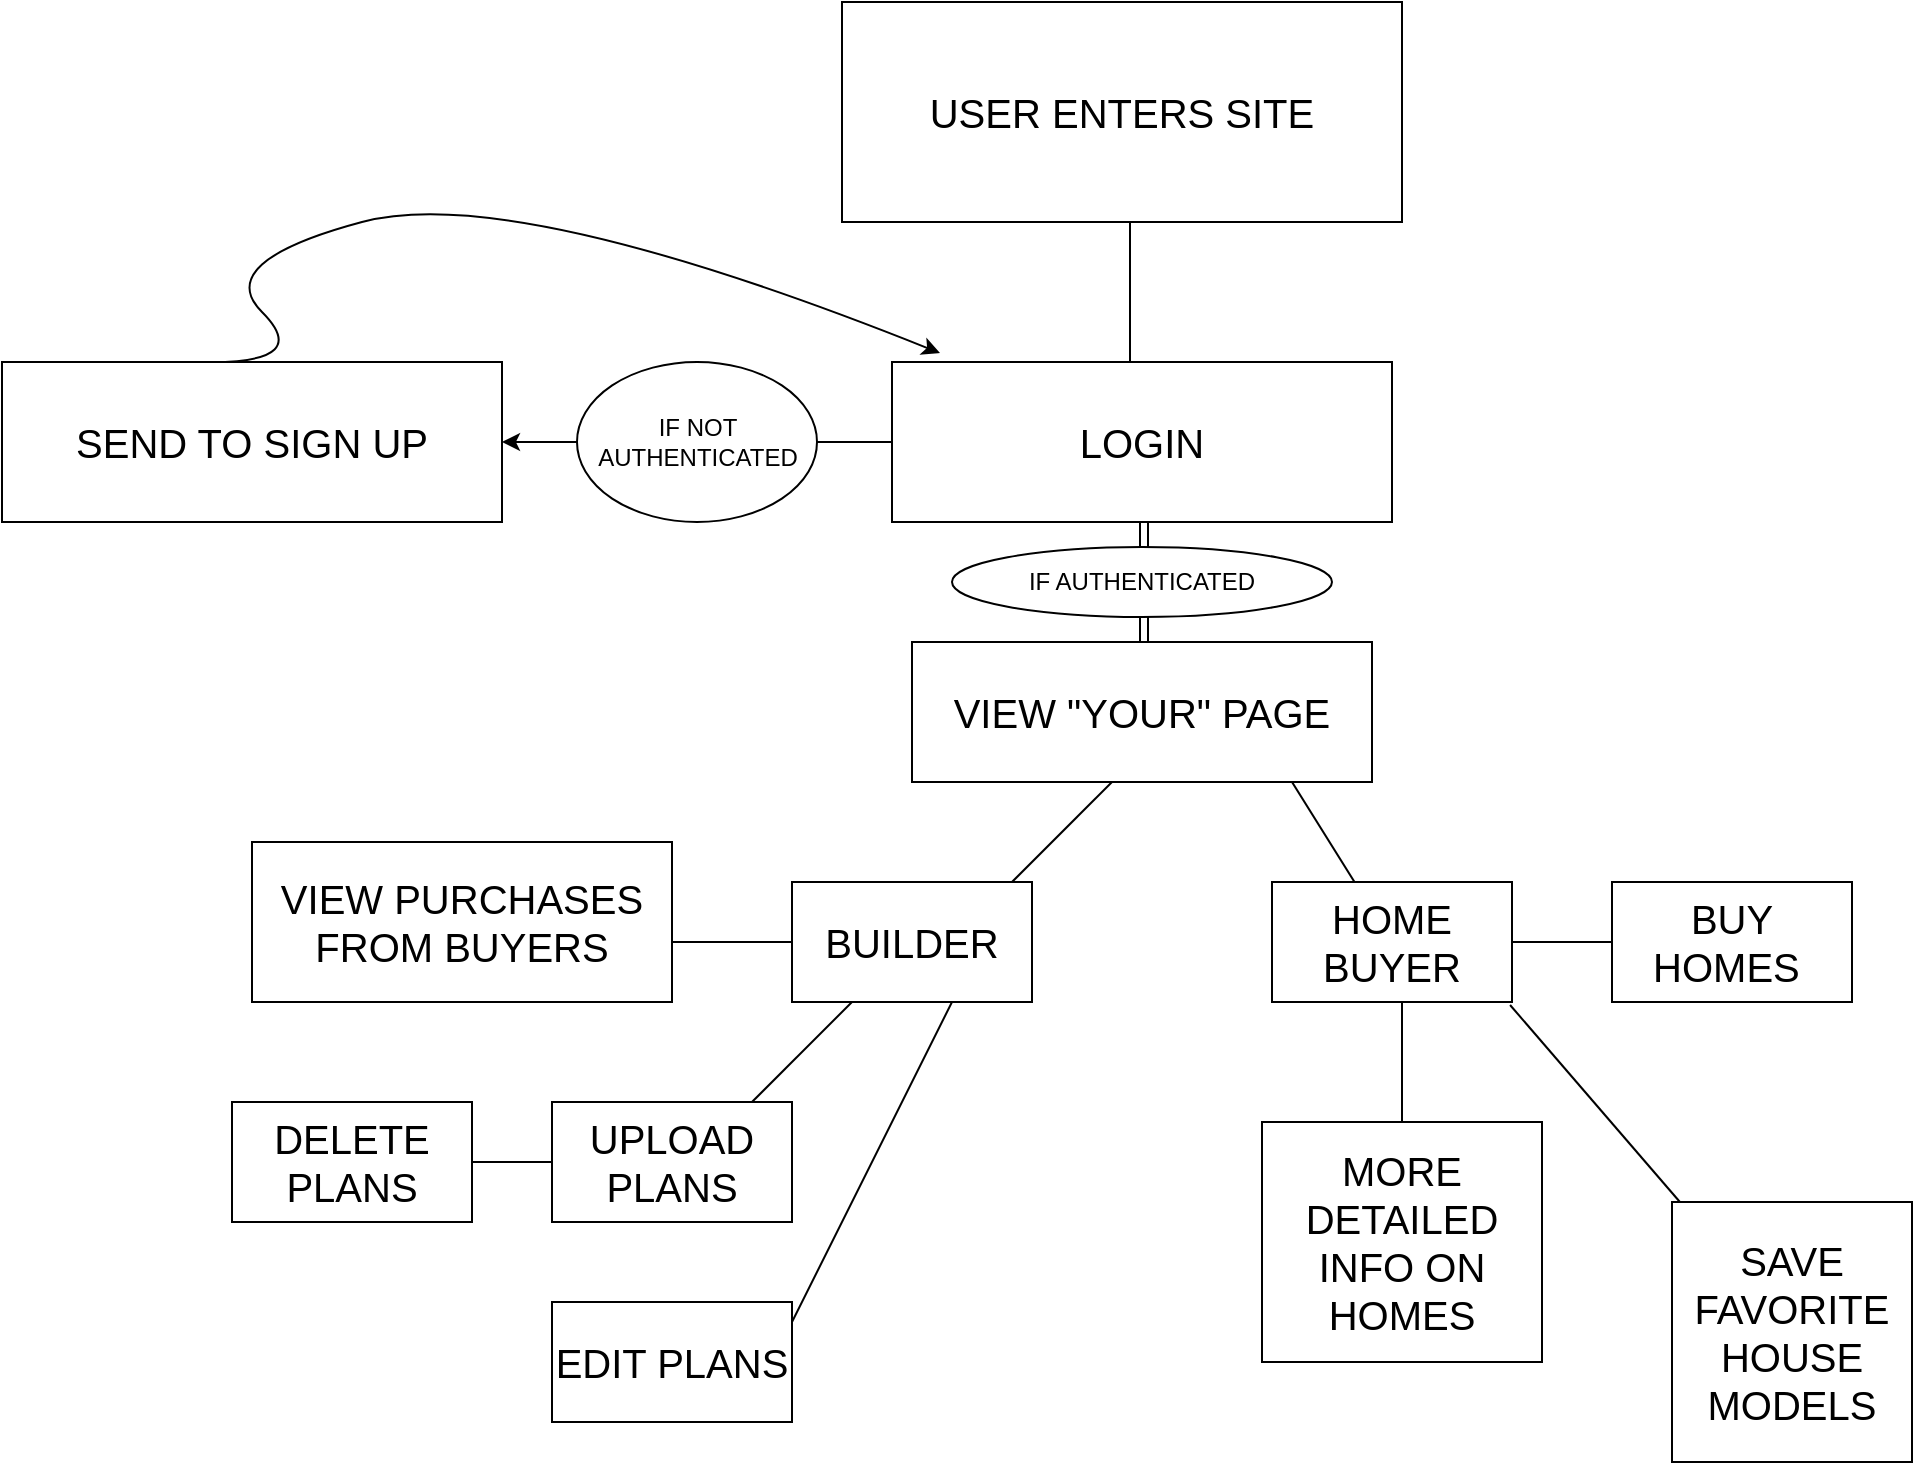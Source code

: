 <mxfile version="11.1.4" type="github"><diagram id="gZobO7Q6RyjMTPoG2T-3" name="Page-1"><mxGraphModel dx="2756" dy="1039" grid="1" gridSize="10" guides="1" tooltips="1" connect="1" arrows="1" fold="1" page="1" pageScale="1" pageWidth="850" pageHeight="1100" math="0" shadow="0"><root><mxCell id="0"/><mxCell id="1" parent="0"/><mxCell id="mjS4yeOpU14ngirmGCPI-2" value="&lt;font style=&quot;font-size: 20px&quot;&gt;USER ENTERS SITE&lt;/font&gt;" style="rounded=0;whiteSpace=wrap;html=1;" vertex="1" parent="1"><mxGeometry x="285" y="90" width="280" height="110" as="geometry"/></mxCell><mxCell id="mjS4yeOpU14ngirmGCPI-3" value="" style="endArrow=none;html=1;" edge="1" parent="1"><mxGeometry width="50" height="50" relative="1" as="geometry"><mxPoint x="429" y="270" as="sourcePoint"/><mxPoint x="429" y="200" as="targetPoint"/></mxGeometry></mxCell><mxCell id="mjS4yeOpU14ngirmGCPI-21" value="" style="edgeStyle=orthogonalEdgeStyle;rounded=0;orthogonalLoop=1;jettySize=auto;html=1;" edge="1" parent="1" source="mjS4yeOpU14ngirmGCPI-4" target="mjS4yeOpU14ngirmGCPI-20"><mxGeometry relative="1" as="geometry"/></mxCell><mxCell id="mjS4yeOpU14ngirmGCPI-4" value="&lt;font style=&quot;font-size: 20px&quot;&gt;LOGIN&lt;/font&gt;" style="rounded=0;whiteSpace=wrap;html=1;" vertex="1" parent="1"><mxGeometry x="310" y="270" width="250" height="80" as="geometry"/></mxCell><mxCell id="mjS4yeOpU14ngirmGCPI-20" value="&lt;font style=&quot;font-size: 20px&quot;&gt;SEND TO SIGN UP&lt;/font&gt;" style="rounded=0;whiteSpace=wrap;html=1;" vertex="1" parent="1"><mxGeometry x="-135" y="270" width="250" height="80" as="geometry"/></mxCell><mxCell id="mjS4yeOpU14ngirmGCPI-5" value="" style="shape=link;html=1;" edge="1" parent="1"><mxGeometry width="50" height="50" relative="1" as="geometry"><mxPoint x="436" y="410" as="sourcePoint"/><mxPoint x="436" y="350" as="targetPoint"/></mxGeometry></mxCell><mxCell id="mjS4yeOpU14ngirmGCPI-6" value="&lt;font style=&quot;font-size: 20px&quot;&gt;VIEW &quot;YOUR&quot; PAGE&lt;/font&gt;" style="rounded=0;whiteSpace=wrap;html=1;" vertex="1" parent="1"><mxGeometry x="320" y="410" width="230" height="70" as="geometry"/></mxCell><mxCell id="mjS4yeOpU14ngirmGCPI-7" value="" style="endArrow=none;html=1;" edge="1" parent="1"><mxGeometry width="50" height="50" relative="1" as="geometry"><mxPoint x="370" y="530" as="sourcePoint"/><mxPoint x="420" y="480" as="targetPoint"/></mxGeometry></mxCell><mxCell id="mjS4yeOpU14ngirmGCPI-8" value="" style="endArrow=none;html=1;" edge="1" parent="1" source="mjS4yeOpU14ngirmGCPI-10"><mxGeometry width="50" height="50" relative="1" as="geometry"><mxPoint x="540" y="540" as="sourcePoint"/><mxPoint x="510" y="480" as="targetPoint"/></mxGeometry></mxCell><mxCell id="mjS4yeOpU14ngirmGCPI-9" value="&lt;font style=&quot;font-size: 20px&quot;&gt;BUILDER&lt;/font&gt;" style="rounded=0;whiteSpace=wrap;html=1;" vertex="1" parent="1"><mxGeometry x="260" y="530" width="120" height="60" as="geometry"/></mxCell><mxCell id="mjS4yeOpU14ngirmGCPI-10" value="&lt;font style=&quot;font-size: 20px&quot;&gt;HOME BUYER&lt;/font&gt;" style="rounded=0;whiteSpace=wrap;html=1;" vertex="1" parent="1"><mxGeometry x="500" y="530" width="120" height="60" as="geometry"/></mxCell><mxCell id="mjS4yeOpU14ngirmGCPI-11" value="" style="endArrow=none;html=1;" edge="1" parent="1"><mxGeometry width="50" height="50" relative="1" as="geometry"><mxPoint x="240" y="640" as="sourcePoint"/><mxPoint x="290" y="590" as="targetPoint"/></mxGeometry></mxCell><mxCell id="mjS4yeOpU14ngirmGCPI-12" value="&lt;font style=&quot;font-size: 20px&quot;&gt;UPLOAD PLANS&lt;/font&gt;" style="rounded=0;whiteSpace=wrap;html=1;" vertex="1" parent="1"><mxGeometry x="140" y="640" width="120" height="60" as="geometry"/></mxCell><mxCell id="mjS4yeOpU14ngirmGCPI-13" value="" style="endArrow=none;html=1;entryX=0;entryY=0.5;entryDx=0;entryDy=0;" edge="1" parent="1" target="mjS4yeOpU14ngirmGCPI-12"><mxGeometry width="50" height="50" relative="1" as="geometry"><mxPoint x="100" y="670" as="sourcePoint"/><mxPoint x="140" y="640" as="targetPoint"/></mxGeometry></mxCell><mxCell id="mjS4yeOpU14ngirmGCPI-14" value="&lt;font style=&quot;font-size: 20px&quot;&gt;DELETE PLANS&lt;/font&gt;" style="rounded=0;whiteSpace=wrap;html=1;" vertex="1" parent="1"><mxGeometry x="-20" y="640" width="120" height="60" as="geometry"/></mxCell><mxCell id="mjS4yeOpU14ngirmGCPI-15" value="" style="endArrow=none;html=1;" edge="1" parent="1"><mxGeometry width="50" height="50" relative="1" as="geometry"><mxPoint x="260" y="750" as="sourcePoint"/><mxPoint x="340" y="590" as="targetPoint"/></mxGeometry></mxCell><mxCell id="mjS4yeOpU14ngirmGCPI-16" value="&lt;font style=&quot;font-size: 20px&quot;&gt;EDIT PLANS&lt;/font&gt;" style="rounded=0;whiteSpace=wrap;html=1;" vertex="1" parent="1"><mxGeometry x="140" y="740" width="120" height="60" as="geometry"/></mxCell><mxCell id="mjS4yeOpU14ngirmGCPI-17" value="" style="endArrow=none;html=1;entryX=0;entryY=0.5;entryDx=0;entryDy=0;" edge="1" parent="1" target="mjS4yeOpU14ngirmGCPI-9"><mxGeometry width="50" height="50" relative="1" as="geometry"><mxPoint x="200" y="560" as="sourcePoint"/><mxPoint x="260" y="530" as="targetPoint"/></mxGeometry></mxCell><mxCell id="mjS4yeOpU14ngirmGCPI-18" value="&lt;font style=&quot;font-size: 20px&quot;&gt;VIEW PURCHASES FROM BUYERS&lt;/font&gt;" style="rounded=0;whiteSpace=wrap;html=1;" vertex="1" parent="1"><mxGeometry x="-10" y="510" width="210" height="80" as="geometry"/></mxCell><mxCell id="mjS4yeOpU14ngirmGCPI-19" value="IF AUTHENTICATED" style="ellipse;whiteSpace=wrap;html=1;" vertex="1" parent="1"><mxGeometry x="340" y="362.5" width="190" height="35" as="geometry"/></mxCell><mxCell id="mjS4yeOpU14ngirmGCPI-22" value="IF NOT AUTHENTICATED" style="ellipse;whiteSpace=wrap;html=1;" vertex="1" parent="1"><mxGeometry x="152.5" y="270" width="120" height="80" as="geometry"/></mxCell><mxCell id="mjS4yeOpU14ngirmGCPI-25" value="" style="curved=1;endArrow=classic;html=1;entryX=0.096;entryY=-0.056;entryDx=0;entryDy=0;entryPerimeter=0;" edge="1" parent="1" target="mjS4yeOpU14ngirmGCPI-4"><mxGeometry width="50" height="50" relative="1" as="geometry"><mxPoint x="-30" y="270" as="sourcePoint"/><mxPoint x="20" y="220" as="targetPoint"/><Array as="points"><mxPoint x="20" y="270"/><mxPoint x="-30" y="220"/><mxPoint x="120" y="180"/></Array></mxGeometry></mxCell><mxCell id="mjS4yeOpU14ngirmGCPI-26" value="" style="endArrow=none;html=1;" edge="1" parent="1"><mxGeometry width="50" height="50" relative="1" as="geometry"><mxPoint x="565" y="650" as="sourcePoint"/><mxPoint x="565" y="590" as="targetPoint"/></mxGeometry></mxCell><mxCell id="mjS4yeOpU14ngirmGCPI-27" value="&lt;font style=&quot;font-size: 20px&quot;&gt;MORE DETAILED INFO ON HOMES&lt;/font&gt;" style="rounded=0;whiteSpace=wrap;html=1;" vertex="1" parent="1"><mxGeometry x="495" y="650" width="140" height="120" as="geometry"/></mxCell><mxCell id="mjS4yeOpU14ngirmGCPI-29" value="" style="endArrow=none;html=1;exitX=1;exitY=0.5;exitDx=0;exitDy=0;" edge="1" parent="1" source="mjS4yeOpU14ngirmGCPI-10"><mxGeometry width="50" height="50" relative="1" as="geometry"><mxPoint x="620" y="590" as="sourcePoint"/><mxPoint x="670" y="560" as="targetPoint"/></mxGeometry></mxCell><mxCell id="mjS4yeOpU14ngirmGCPI-30" value="&lt;font style=&quot;font-size: 20px&quot;&gt;BUY HOMES&amp;nbsp;&lt;/font&gt;" style="rounded=0;whiteSpace=wrap;html=1;" vertex="1" parent="1"><mxGeometry x="670" y="530" width="120" height="60" as="geometry"/></mxCell><mxCell id="mjS4yeOpU14ngirmGCPI-31" value="" style="endArrow=none;html=1;exitX=0.992;exitY=1.025;exitDx=0;exitDy=0;exitPerimeter=0;" edge="1" parent="1" source="mjS4yeOpU14ngirmGCPI-10" target="mjS4yeOpU14ngirmGCPI-32"><mxGeometry width="50" height="50" relative="1" as="geometry"><mxPoint x="620" y="630" as="sourcePoint"/><mxPoint x="760" y="720" as="targetPoint"/></mxGeometry></mxCell><mxCell id="mjS4yeOpU14ngirmGCPI-32" value="&lt;font style=&quot;font-size: 20px&quot;&gt;SAVE FAVORITE HOUSE MODELS&lt;/font&gt;" style="rounded=0;whiteSpace=wrap;html=1;" vertex="1" parent="1"><mxGeometry x="700" y="690" width="120" height="130" as="geometry"/></mxCell></root></mxGraphModel></diagram></mxfile>